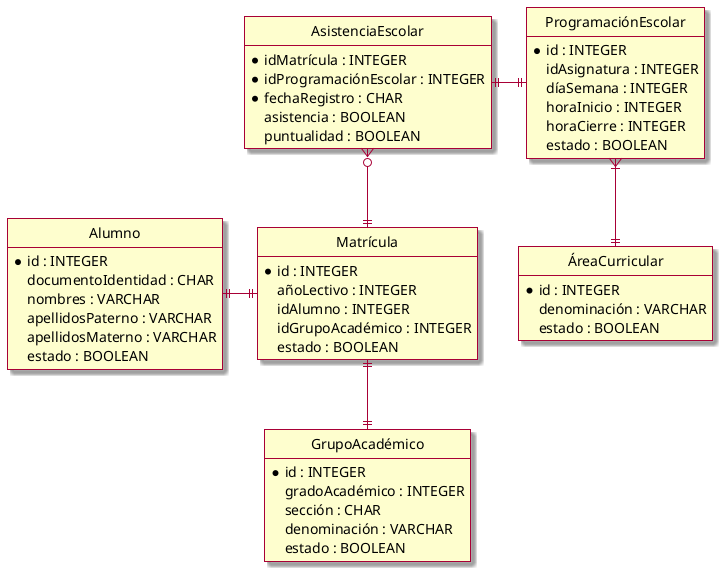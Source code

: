 @startuml AsistenciaEscolarPorAlumno
	hide circle
	skin rose
	hide empty members
	entity Alumno {
		*id : INTEGER
		documentoIdentidad : CHAR
		nombres : VARCHAR
		apellidosPaterno : VARCHAR
		apellidosMaterno : VARCHAR
		estado : BOOLEAN
	}
	entity GrupoAcadémico {
		*id : INTEGER
		gradoAcadémico : INTEGER
		sección : CHAR
		denominación : VARCHAR
		estado : BOOLEAN
	}
	entity Matrícula {
		*id : INTEGER
		añoLectivo : INTEGER
		idAlumno : INTEGER
		idGrupoAcadémico : INTEGER
		estado : BOOLEAN
	}
	entity ÁreaCurricular {
		*id : INTEGER
		denominación : VARCHAR
		estado : BOOLEAN
	}
	entity ProgramaciónEscolar {
		*id : INTEGER
		idAsignatura : INTEGER
		díaSemana : INTEGER
		horaInicio : INTEGER
		horaCierre : INTEGER
		estado : BOOLEAN
	}
	entity AsistenciaEscolar {
		*idMatrícula : INTEGER
		*idProgramaciónEscolar : INTEGER
		*fechaRegistro : CHAR
		asistencia : BOOLEAN
		puntualidad : BOOLEAN
	}
	Alumno ||-r-|| Matrícula  
	Matrícula ||-d-|| GrupoAcadémico
	AsistenciaEscolar }o-d-|| Matrícula
	AsistenciaEscolar ||-r-|| ProgramaciónEscolar
	ProgramaciónEscolar}|-d-|| ÁreaCurricular
@enduml


